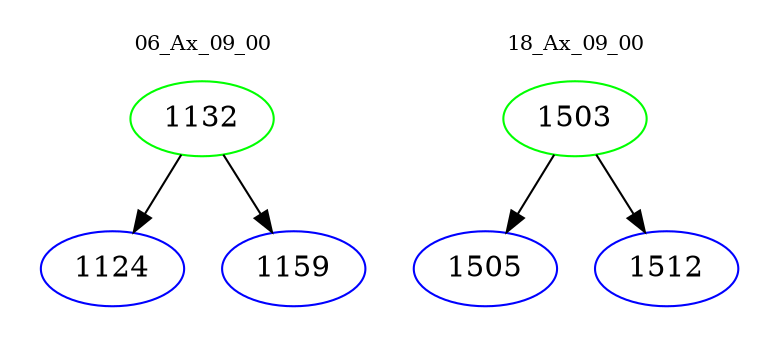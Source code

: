 digraph{
subgraph cluster_0 {
color = white
label = "06_Ax_09_00";
fontsize=10;
T0_1132 [label="1132", color="green"]
T0_1132 -> T0_1124 [color="black"]
T0_1124 [label="1124", color="blue"]
T0_1132 -> T0_1159 [color="black"]
T0_1159 [label="1159", color="blue"]
}
subgraph cluster_1 {
color = white
label = "18_Ax_09_00";
fontsize=10;
T1_1503 [label="1503", color="green"]
T1_1503 -> T1_1505 [color="black"]
T1_1505 [label="1505", color="blue"]
T1_1503 -> T1_1512 [color="black"]
T1_1512 [label="1512", color="blue"]
}
}
